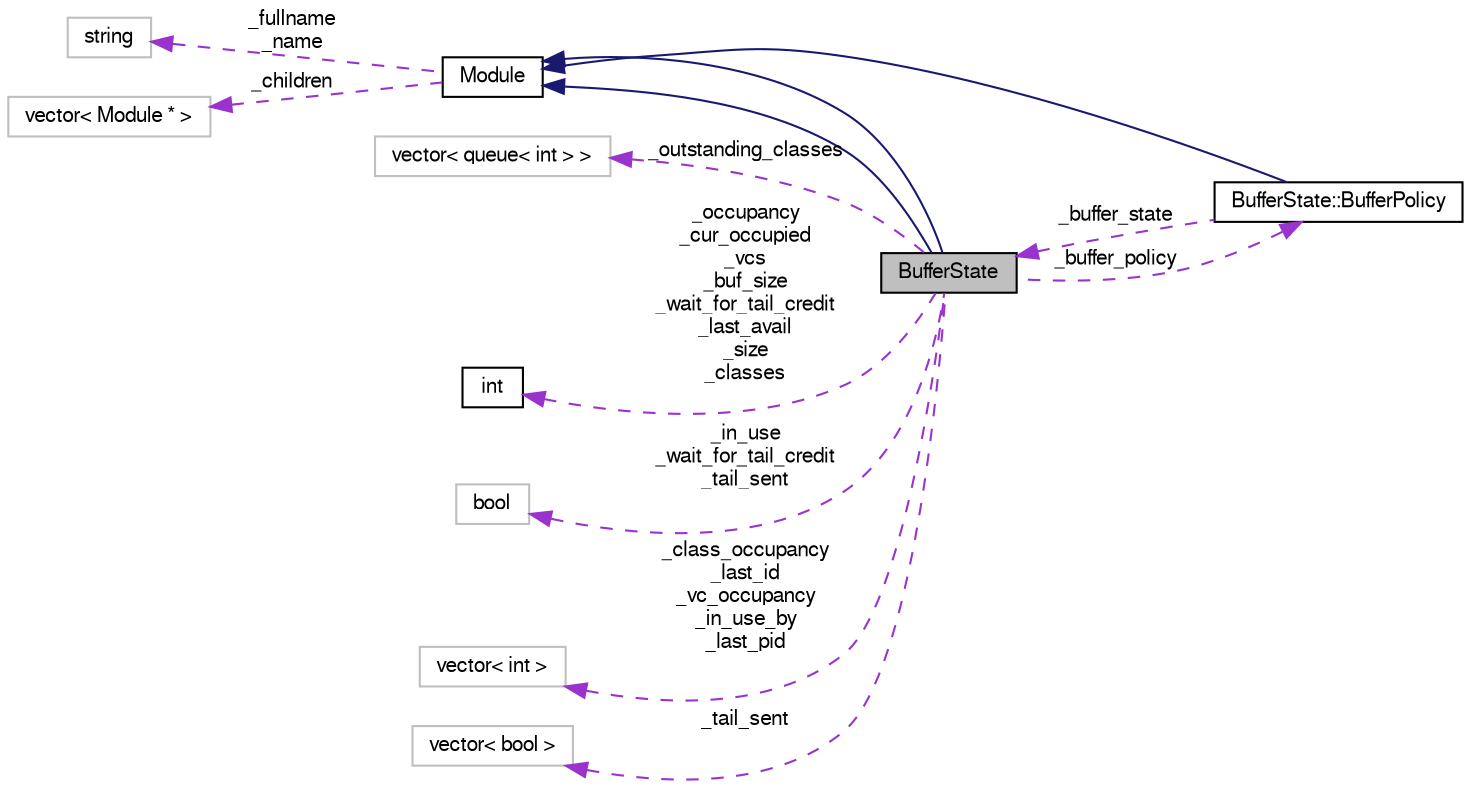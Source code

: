 digraph G
{
  bgcolor="transparent";
  edge [fontname="FreeSans",fontsize="10",labelfontname="FreeSans",labelfontsize="10"];
  node [fontname="FreeSans",fontsize="10",shape=record];
  rankdir=LR;
  Node1 [label="BufferState",height=0.2,width=0.4,color="black", fillcolor="grey75", style="filled" fontcolor="black"];
  Node2 -> Node1 [dir=back,color="midnightblue",fontsize="10",style="solid",fontname="FreeSans"];
  Node2 [label="Module",height=0.2,width=0.4,color="black",URL="$classModule.html"];
  Node3 -> Node2 [dir=back,color="darkorchid3",fontsize="10",style="dashed",label="_fullname\n_name",fontname="FreeSans"];
  Node3 [label="string",height=0.2,width=0.4,color="grey75"];
  Node4 -> Node2 [dir=back,color="darkorchid3",fontsize="10",style="dashed",label="_children",fontname="FreeSans"];
  Node4 [label="vector\< Module * \>",height=0.2,width=0.4,color="grey75"];
  Node2 -> Node1 [dir=back,color="midnightblue",fontsize="10",style="solid",fontname="FreeSans"];
  Node5 -> Node1 [dir=back,color="darkorchid3",fontsize="10",style="dashed",label="_outstanding_classes",fontname="FreeSans"];
  Node5 [label="vector\< queue\< int \> \>",height=0.2,width=0.4,color="grey75"];
  Node6 -> Node1 [dir=back,color="darkorchid3",fontsize="10",style="dashed",label="_buffer_policy",fontname="FreeSans"];
  Node6 [label="BufferState::BufferPolicy",height=0.2,width=0.4,color="black",URL="$classBufferState_1_1BufferPolicy.html"];
  Node2 -> Node6 [dir=back,color="midnightblue",fontsize="10",style="solid",fontname="FreeSans"];
  Node1 -> Node6 [dir=back,color="darkorchid3",fontsize="10",style="dashed",label="_buffer_state",fontname="FreeSans"];
  Node7 -> Node1 [dir=back,color="darkorchid3",fontsize="10",style="dashed",label="_occupancy\n_cur_occupied\n_vcs\n_buf_size\n_wait_for_tail_credit\n_last_avail\n_size\n_classes",fontname="FreeSans"];
  Node7 [label="int",height=0.2,width=0.4,color="black",URL="$classint.html"];
  Node8 -> Node1 [dir=back,color="darkorchid3",fontsize="10",style="dashed",label="_in_use\n_wait_for_tail_credit\n_tail_sent",fontname="FreeSans"];
  Node8 [label="bool",height=0.2,width=0.4,color="grey75"];
  Node9 -> Node1 [dir=back,color="darkorchid3",fontsize="10",style="dashed",label="_class_occupancy\n_last_id\n_vc_occupancy\n_in_use_by\n_last_pid",fontname="FreeSans"];
  Node9 [label="vector\< int \>",height=0.2,width=0.4,color="grey75"];
  Node10 -> Node1 [dir=back,color="darkorchid3",fontsize="10",style="dashed",label="_tail_sent",fontname="FreeSans"];
  Node10 [label="vector\< bool \>",height=0.2,width=0.4,color="grey75"];
}
